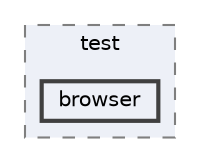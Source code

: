 digraph "browser"
{
 // INTERACTIVE_SVG=YES
 // LATEX_PDF_SIZE
  bgcolor="transparent";
  edge [fontname=Helvetica,fontsize=10,labelfontname=Helvetica,labelfontsize=10];
  node [fontname=Helvetica,fontsize=10,shape=box,height=0.2,width=0.4];
  compound=true
  subgraph clusterdir_b8acbf7b78778c224d7a5646a0b7ad64 {
    graph [ bgcolor="#edf0f7", pencolor="grey50", label="test", fontname=Helvetica,fontsize=10 style="filled,dashed", URL="dir_b8acbf7b78778c224d7a5646a0b7ad64.html",tooltip=""]
  dir_23760336c4559e1a694582531ad69d37 [label="browser", fillcolor="#edf0f7", color="grey25", style="filled,bold", URL="dir_23760336c4559e1a694582531ad69d37.html",tooltip=""];
  }
}
